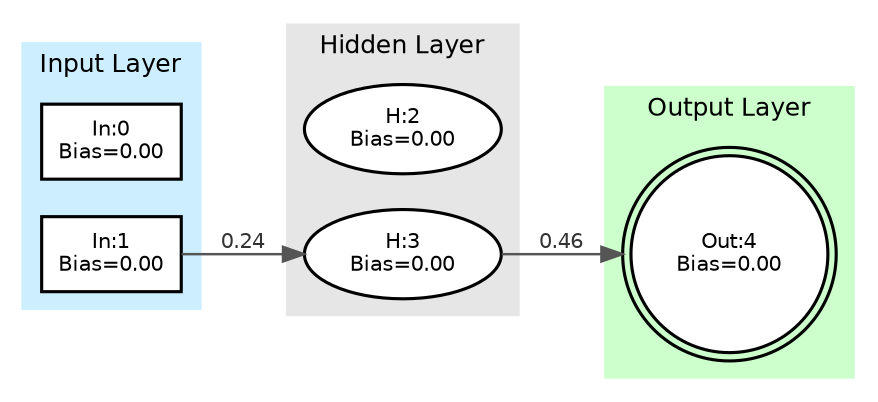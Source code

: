 digraph Minet {
    // Use left-to-right orientation
    rankdir=LR;
    graph [layout=dot, fontname="Helvetica", fontsize=12];
    node [fontname="Helvetica", fontsize=10];
    edge [fontname="Helvetica", fontsize=10];

    subgraph cluster_inputs {
        style=filled;
        color="#cceeff";
        penwidth=1.5;
        label="Input Layer";
        labelloc="top";
        labeljust="center";
        rank=same;
        neuron_0 [shape=box, style=filled, fillcolor=white, penwidth=1.5, label="In:0\nBias=0.00"];
        neuron_1 [shape=box, style=filled, fillcolor=white, penwidth=1.5, label="In:1\nBias=0.00"];
    }

    subgraph cluster_hidden {
        style=filled;
        color="#e6e6e6";
        penwidth=1.5;
        label="Hidden Layer";
        labelloc="top";
        labeljust="center";
        neuron_2 [shape=ellipse, style=filled, fillcolor=white, penwidth=1.5, label="H:2\nBias=0.00"];
        neuron_3 [shape=ellipse, style=filled, fillcolor=white, penwidth=1.5, label="H:3\nBias=0.00"];
    }

    subgraph cluster_outputs {
        style=filled;
        color="#ccffcc";
        penwidth=1.5;
        label="Output Layer";
        labelloc="top";
        labeljust="center";
        rank=same;
        neuron_4 [shape=doublecircle, style=filled, fillcolor=white, penwidth=1.5, label="Out:4\nBias=0.00"];
    }

    // Edges
    edge [color="#555555", penwidth=1.2];
    neuron_1 -> neuron_3 [label="0.24", fontcolor="#333333"];
    neuron_3 -> neuron_4 [label="0.46", fontcolor="#333333"];
}
